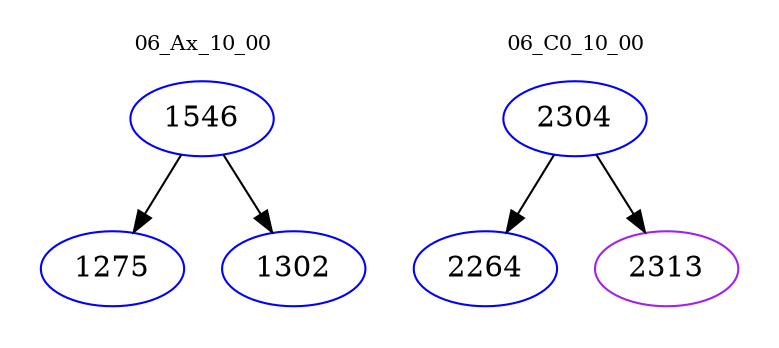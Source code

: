 digraph{
subgraph cluster_0 {
color = white
label = "06_Ax_10_00";
fontsize=10;
T0_1546 [label="1546", color="blue"]
T0_1546 -> T0_1275 [color="black"]
T0_1275 [label="1275", color="blue"]
T0_1546 -> T0_1302 [color="black"]
T0_1302 [label="1302", color="blue"]
}
subgraph cluster_1 {
color = white
label = "06_C0_10_00";
fontsize=10;
T1_2304 [label="2304", color="blue"]
T1_2304 -> T1_2264 [color="black"]
T1_2264 [label="2264", color="blue"]
T1_2304 -> T1_2313 [color="black"]
T1_2313 [label="2313", color="purple"]
}
}
